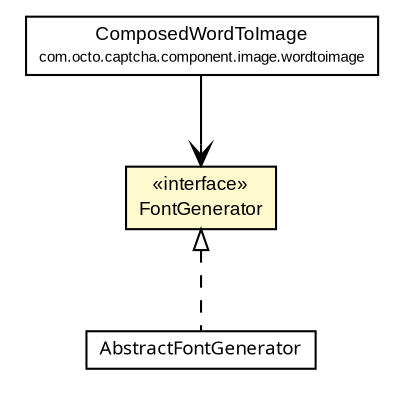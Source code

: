 #!/usr/local/bin/dot
#
# Class diagram 
# Generated by UmlGraph version 4.6 (http://www.spinellis.gr/sw/umlgraph)
#

digraph G {
	edge [fontname="arial",fontsize=10,labelfontname="arial",labelfontsize=10];
	node [fontname="arial",fontsize=10,shape=plaintext];
	// com.octo.captcha.component.image.fontgenerator.FontGenerator
	c7943 [label=<<table border="0" cellborder="1" cellspacing="0" cellpadding="2" port="p" bgcolor="lemonChiffon" href="./FontGenerator.html">
		<tr><td><table border="0" cellspacing="0" cellpadding="1">
			<tr><td> &laquo;interface&raquo; </td></tr>
			<tr><td> FontGenerator </td></tr>
		</table></td></tr>
		</table>>, fontname="arial", fontcolor="black", fontsize=9.0];
	// com.octo.captcha.component.image.fontgenerator.AbstractFontGenerator
	c7945 [label=<<table border="0" cellborder="1" cellspacing="0" cellpadding="2" port="p" href="./AbstractFontGenerator.html">
		<tr><td><table border="0" cellspacing="0" cellpadding="1">
			<tr><td><font face="ariali"> AbstractFontGenerator </font></td></tr>
		</table></td></tr>
		</table>>, fontname="arial", fontcolor="black", fontsize=9.0];
	// com.octo.captcha.component.image.wordtoimage.ComposedWordToImage
	c7966 [label=<<table border="0" cellborder="1" cellspacing="0" cellpadding="2" port="p" href="../wordtoimage/ComposedWordToImage.html">
		<tr><td><table border="0" cellspacing="0" cellpadding="1">
			<tr><td> ComposedWordToImage </td></tr>
			<tr><td><font point-size="7.0"> com.octo.captcha.component.image.wordtoimage </font></td></tr>
		</table></td></tr>
		</table>>, fontname="arial", fontcolor="black", fontsize=9.0];
	//com.octo.captcha.component.image.fontgenerator.AbstractFontGenerator implements com.octo.captcha.component.image.fontgenerator.FontGenerator
	c7943:p -> c7945:p [dir=back,arrowtail=empty,style=dashed];
	// com.octo.captcha.component.image.wordtoimage.ComposedWordToImage NAVASSOC com.octo.captcha.component.image.fontgenerator.FontGenerator
	c7966:p -> c7943:p [taillabel="", label="", headlabel="", fontname="arial", fontcolor="black", fontsize=10.0, color="black", arrowhead=open];
}

